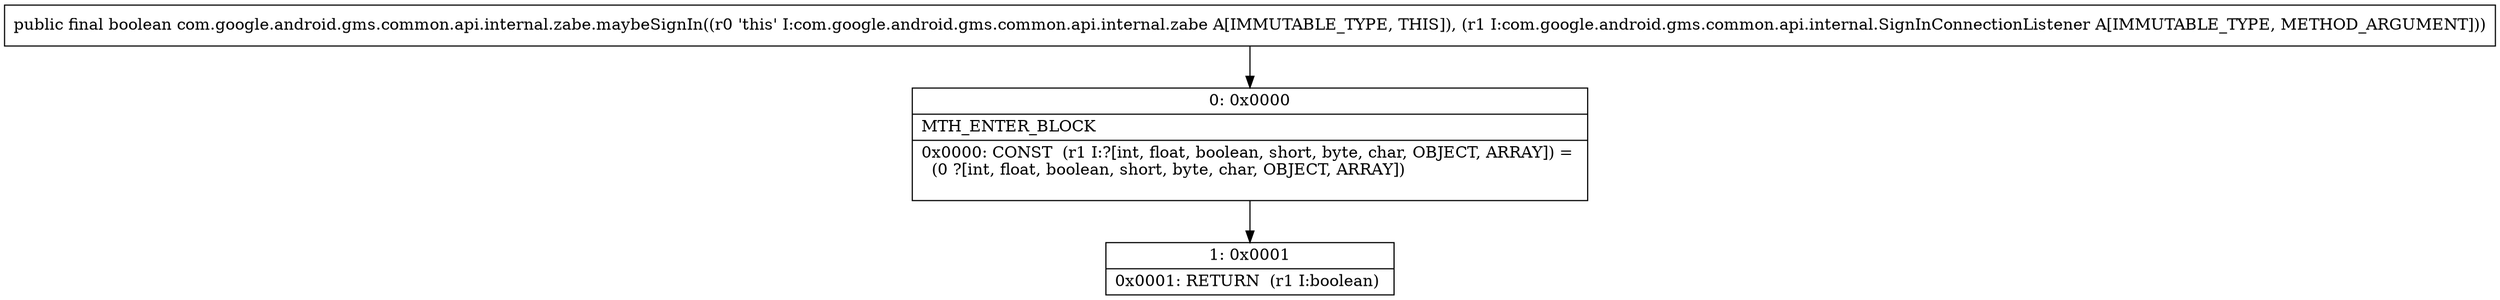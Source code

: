 digraph "CFG forcom.google.android.gms.common.api.internal.zabe.maybeSignIn(Lcom\/google\/android\/gms\/common\/api\/internal\/SignInConnectionListener;)Z" {
Node_0 [shape=record,label="{0\:\ 0x0000|MTH_ENTER_BLOCK\l|0x0000: CONST  (r1 I:?[int, float, boolean, short, byte, char, OBJECT, ARRAY]) = \l  (0 ?[int, float, boolean, short, byte, char, OBJECT, ARRAY])\l \l}"];
Node_1 [shape=record,label="{1\:\ 0x0001|0x0001: RETURN  (r1 I:boolean) \l}"];
MethodNode[shape=record,label="{public final boolean com.google.android.gms.common.api.internal.zabe.maybeSignIn((r0 'this' I:com.google.android.gms.common.api.internal.zabe A[IMMUTABLE_TYPE, THIS]), (r1 I:com.google.android.gms.common.api.internal.SignInConnectionListener A[IMMUTABLE_TYPE, METHOD_ARGUMENT])) }"];
MethodNode -> Node_0;
Node_0 -> Node_1;
}

